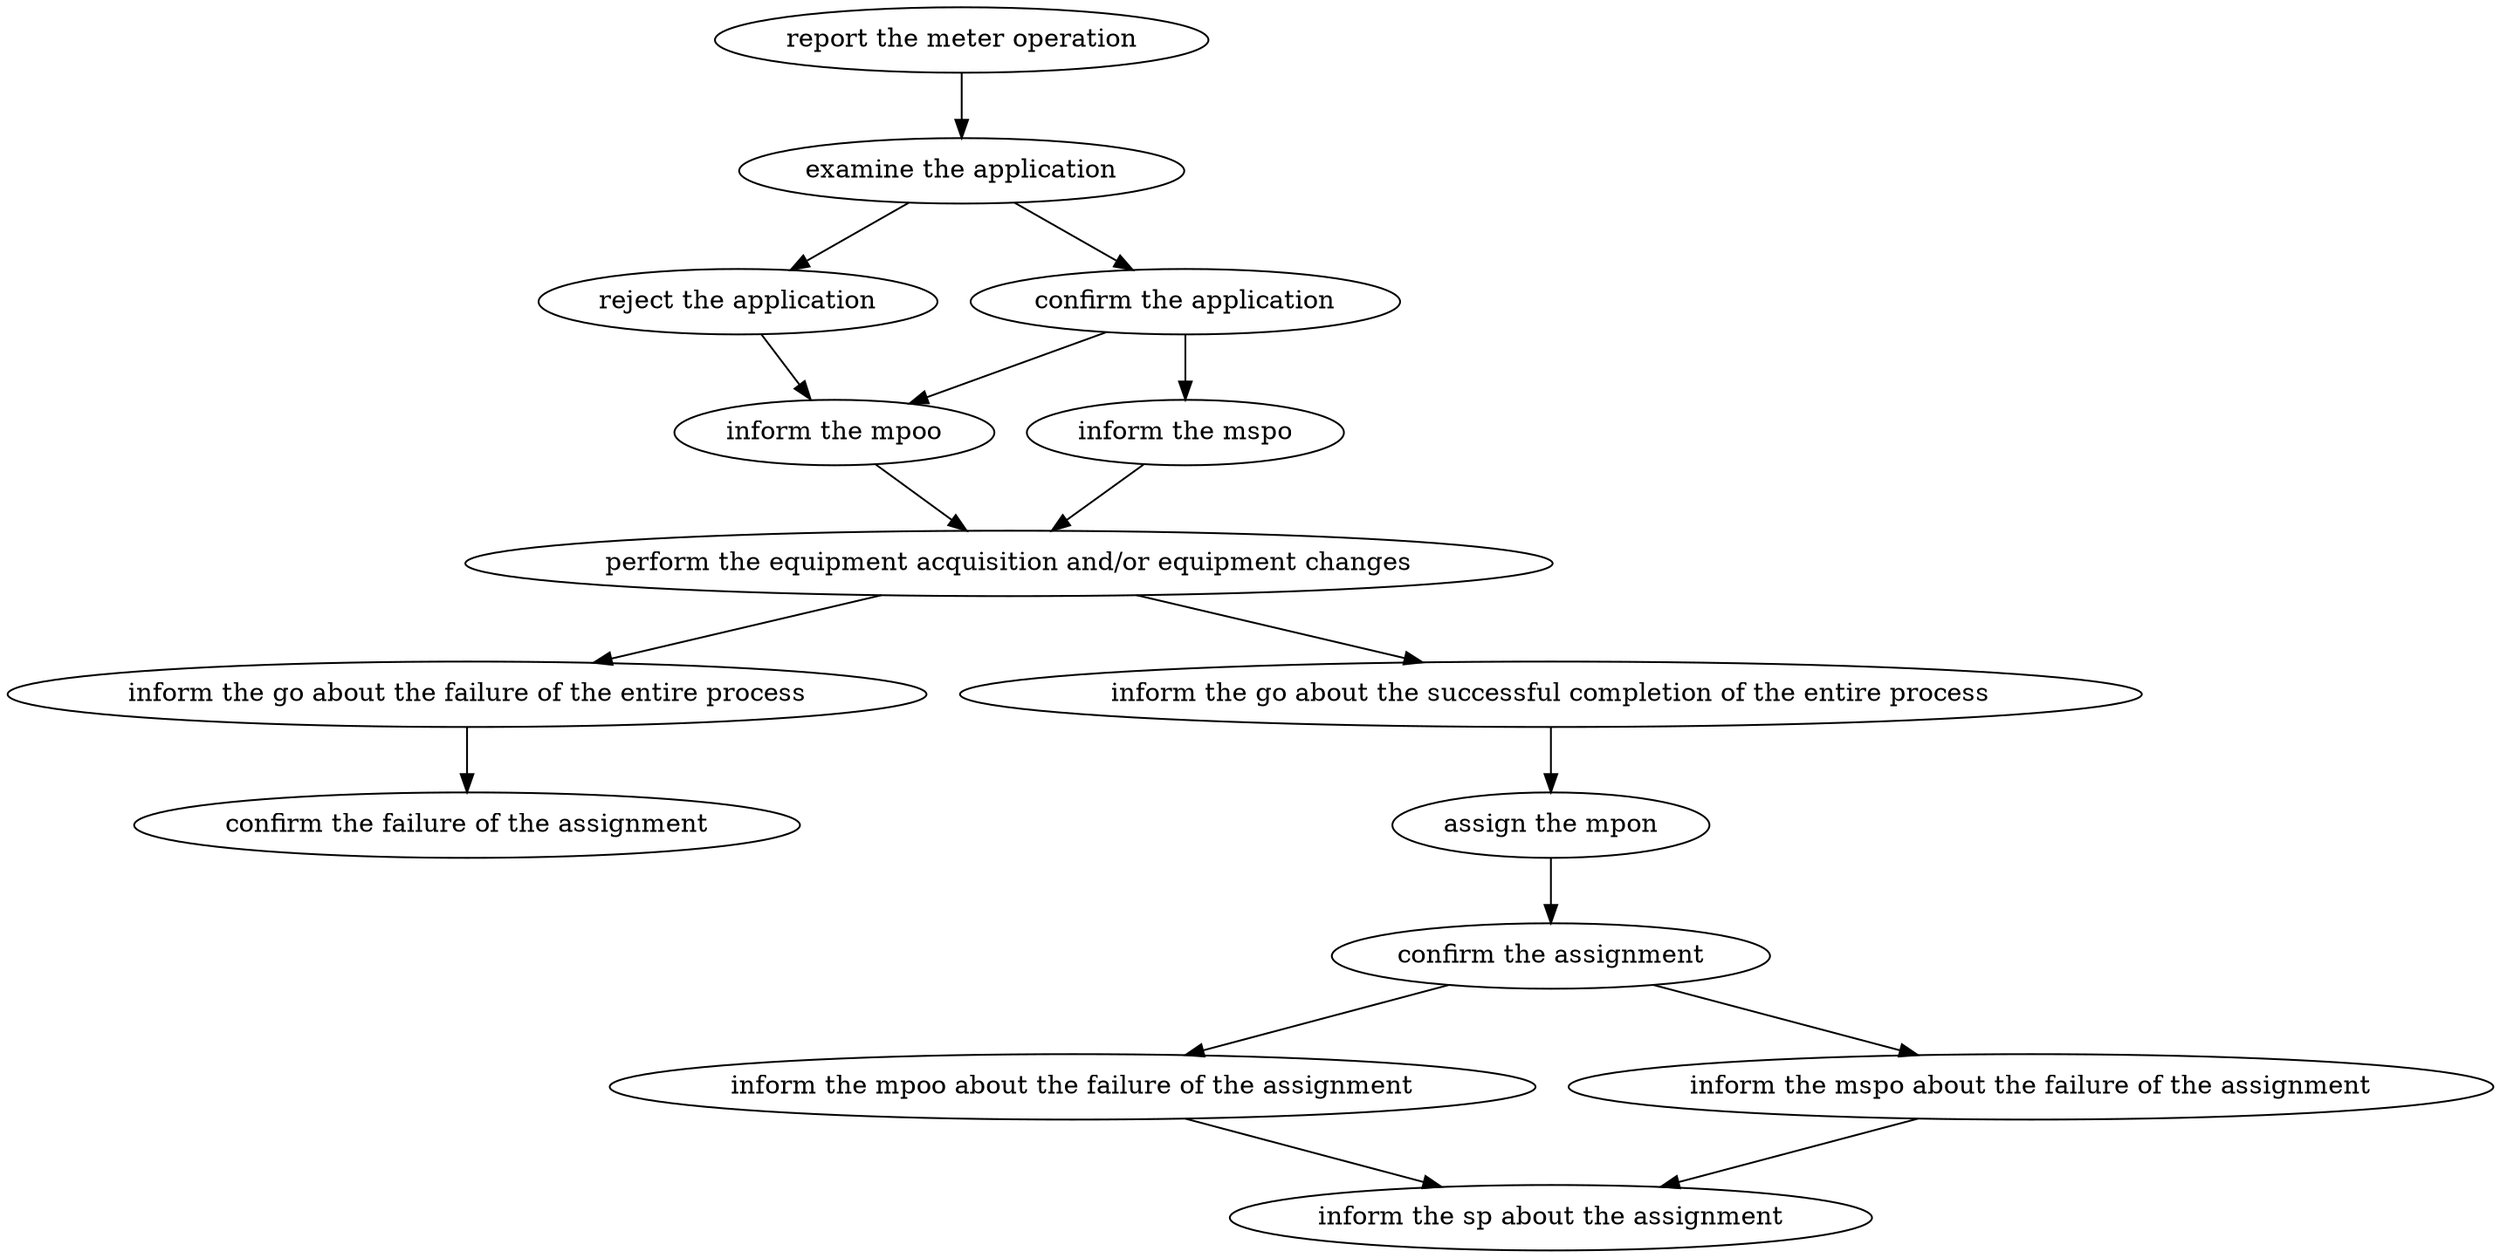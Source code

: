 strict digraph "doc-10.2" {
	graph [name="doc-10.2"];
	"report the meter operation"	[attrs="{'type': 'Activity', 'label': 'report the meter operation'}"];
	"examine the application"	[attrs="{'type': 'Activity', 'label': 'examine the application'}"];
	"report the meter operation" -> "examine the application"	[attrs="{'type': 'flow', 'label': 'flow'}"];
	"reject the application"	[attrs="{'type': 'Activity', 'label': 'reject the application'}"];
	"examine the application" -> "reject the application"	[attrs="{'type': 'flow', 'label': 'flow'}"];
	"confirm the application"	[attrs="{'type': 'Activity', 'label': 'confirm the application'}"];
	"examine the application" -> "confirm the application"	[attrs="{'type': 'flow', 'label': 'flow'}"];
	"inform the mpoo"	[attrs="{'type': 'Activity', 'label': 'inform the mpoo'}"];
	"reject the application" -> "inform the mpoo"	[attrs="{'type': 'flow', 'label': 'flow'}"];
	"confirm the application" -> "inform the mpoo"	[attrs="{'type': 'flow', 'label': 'flow'}"];
	"inform the mspo"	[attrs="{'type': 'Activity', 'label': 'inform the mspo'}"];
	"confirm the application" -> "inform the mspo"	[attrs="{'type': 'flow', 'label': 'flow'}"];
	"perform the equipment acquisition and/or equipment changes"	[attrs="{'type': 'Activity', 'label': 'perform the equipment acquisition and/or equipment changes'}"];
	"inform the mpoo" -> "perform the equipment acquisition and/or equipment changes"	[attrs="{'type': 'flow', 'label': 'flow'}"];
	"inform the mspo" -> "perform the equipment acquisition and/or equipment changes"	[attrs="{'type': 'flow', 'label': 'flow'}"];
	"inform the go about the failure of the entire process"	[attrs="{'type': 'Activity', 'label': 'inform the go about the failure of the entire process'}"];
	"perform the equipment acquisition and/or equipment changes" -> "inform the go about the failure of the entire process"	[attrs="{'type': 'flow', 'label': 'flow'}"];
	"inform the go about the successful completion of the entire process"	[attrs="{'type': 'Activity', 'label': 'inform the go about the successful completion of the entire process'}"];
	"perform the equipment acquisition and/or equipment changes" -> "inform the go about the successful completion of the entire process"	[attrs="{'type': 'flow', 'label': 'flow'}"];
	"confirm the failure of the assignment"	[attrs="{'type': 'Activity', 'label': 'confirm the failure of the assignment'}"];
	"inform the go about the failure of the entire process" -> "confirm the failure of the assignment"	[attrs="{'type': 'flow', 'label': 'flow'}"];
	"assign the mpon"	[attrs="{'type': 'Activity', 'label': 'assign the mpon'}"];
	"inform the go about the successful completion of the entire process" -> "assign the mpon"	[attrs="{'type': 'flow', 'label': 'flow'}"];
	"confirm the assignment"	[attrs="{'type': 'Activity', 'label': 'confirm the assignment'}"];
	"assign the mpon" -> "confirm the assignment"	[attrs="{'type': 'flow', 'label': 'flow'}"];
	"inform the mpoo about the failure of the assignment"	[attrs="{'type': 'Activity', 'label': 'inform the mpoo about the failure of the assignment'}"];
	"confirm the assignment" -> "inform the mpoo about the failure of the assignment"	[attrs="{'type': 'flow', 'label': 'flow'}"];
	"inform the mspo about the failure of the assignment"	[attrs="{'type': 'Activity', 'label': 'inform the mspo about the failure of the assignment'}"];
	"confirm the assignment" -> "inform the mspo about the failure of the assignment"	[attrs="{'type': 'flow', 'label': 'flow'}"];
	"inform the sp about the assignment"	[attrs="{'type': 'Activity', 'label': 'inform the sp about the assignment'}"];
	"inform the mpoo about the failure of the assignment" -> "inform the sp about the assignment"	[attrs="{'type': 'flow', 'label': 'flow'}"];
	"inform the mspo about the failure of the assignment" -> "inform the sp about the assignment"	[attrs="{'type': 'flow', 'label': 'flow'}"];
}
